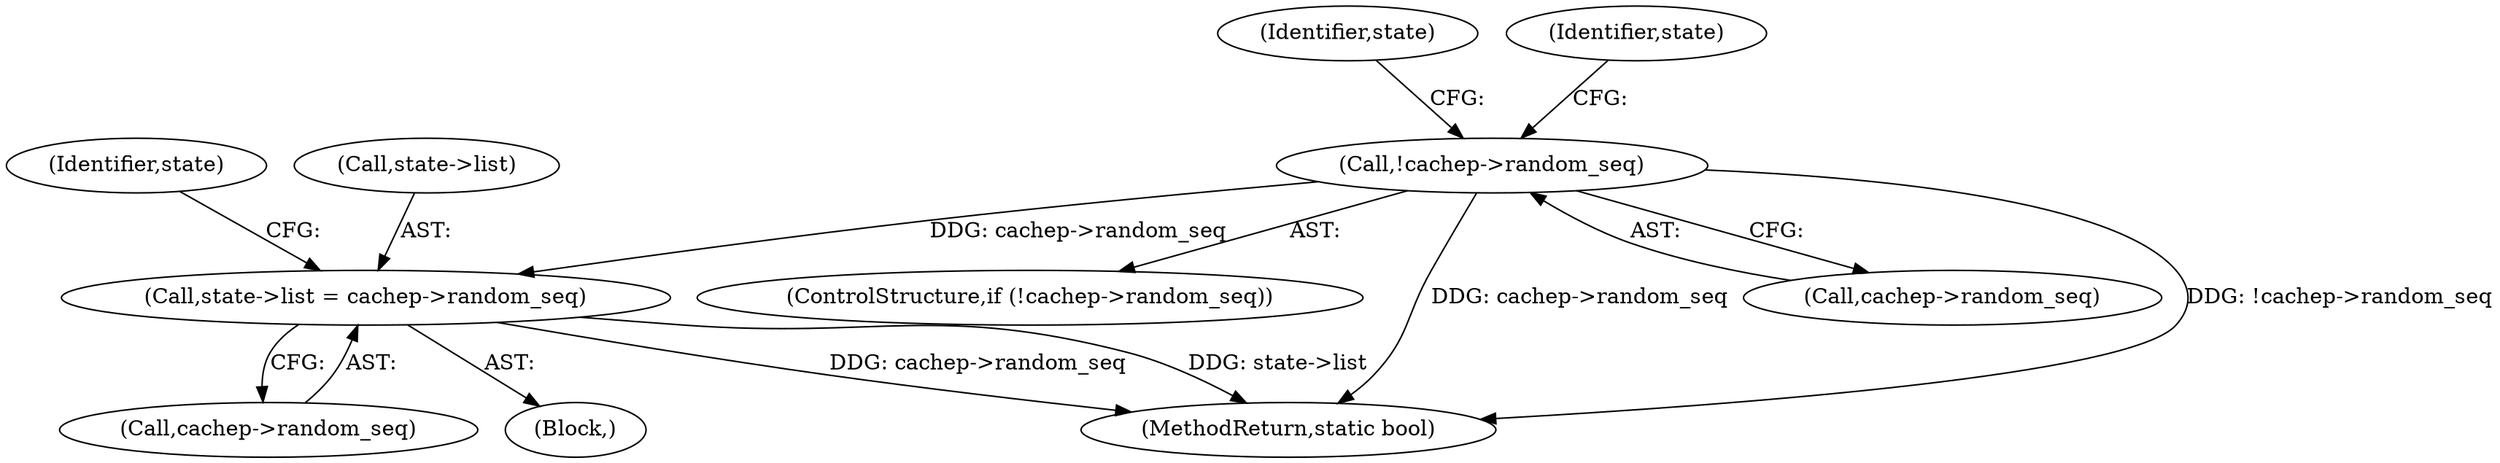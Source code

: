 digraph "0_linux_c4e490cf148e85ead0d1b1c2caaba833f1d5b29f@API" {
"1000113" [label="(Call,!cachep->random_seq)"];
"1000129" [label="(Call,state->list = cachep->random_seq)"];
"1000121" [label="(Identifier,state)"];
"1000114" [label="(Call,cachep->random_seq)"];
"1000138" [label="(Identifier,state)"];
"1000113" [label="(Call,!cachep->random_seq)"];
"1000112" [label="(ControlStructure,if (!cachep->random_seq))"];
"1000153" [label="(MethodReturn,static bool)"];
"1000130" [label="(Call,state->list)"];
"1000133" [label="(Call,cachep->random_seq)"];
"1000128" [label="(Block,)"];
"1000129" [label="(Call,state->list = cachep->random_seq)"];
"1000131" [label="(Identifier,state)"];
"1000113" -> "1000112"  [label="AST: "];
"1000113" -> "1000114"  [label="CFG: "];
"1000114" -> "1000113"  [label="AST: "];
"1000121" -> "1000113"  [label="CFG: "];
"1000131" -> "1000113"  [label="CFG: "];
"1000113" -> "1000153"  [label="DDG: cachep->random_seq"];
"1000113" -> "1000153"  [label="DDG: !cachep->random_seq"];
"1000113" -> "1000129"  [label="DDG: cachep->random_seq"];
"1000129" -> "1000128"  [label="AST: "];
"1000129" -> "1000133"  [label="CFG: "];
"1000130" -> "1000129"  [label="AST: "];
"1000133" -> "1000129"  [label="AST: "];
"1000138" -> "1000129"  [label="CFG: "];
"1000129" -> "1000153"  [label="DDG: cachep->random_seq"];
"1000129" -> "1000153"  [label="DDG: state->list"];
}
